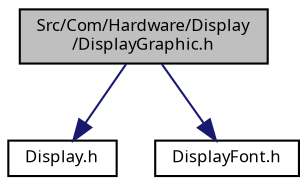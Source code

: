 digraph "Src/Com/Hardware/Display/DisplayGraphic.h"
{
  edge [fontname="Sans",fontsize="8",labelfontname="Sans",labelfontsize="8"];
  node [fontname="Sans",fontsize="8",shape=record];
  Node1 [label="Src/Com/Hardware/Display\l/DisplayGraphic.h",height=0.2,width=0.4,color="black", fillcolor="grey75", style="filled", fontcolor="black"];
  Node1 -> Node2 [color="midnightblue",fontsize="8",style="solid",fontname="Sans"];
  Node2 [label="Display.h",height=0.2,width=0.4,color="black", fillcolor="white", style="filled",URL="$_display_8h.html"];
  Node1 -> Node3 [color="midnightblue",fontsize="8",style="solid",fontname="Sans"];
  Node3 [label="DisplayFont.h",height=0.2,width=0.4,color="black", fillcolor="white", style="filled",URL="$_display_font_8h.html"];
}
